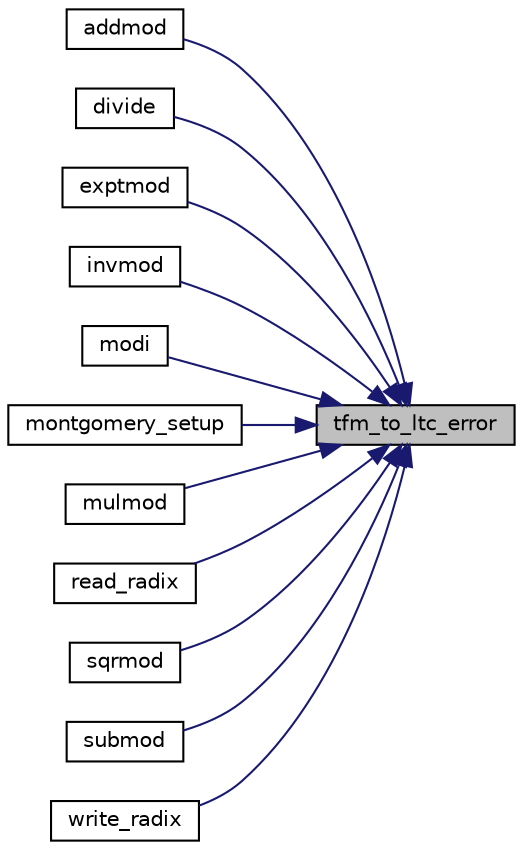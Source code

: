 digraph "tfm_to_ltc_error"
{
 // LATEX_PDF_SIZE
  edge [fontname="Helvetica",fontsize="10",labelfontname="Helvetica",labelfontsize="10"];
  node [fontname="Helvetica",fontsize="10",shape=record];
  rankdir="RL";
  Node105 [label="tfm_to_ltc_error",height=0.2,width=0.4,color="black", fillcolor="grey75", style="filled", fontcolor="black",tooltip="Convert a tfm error to a LTC error (Possibly the most powerful function ever! Oh wait...."];
  Node105 -> Node106 [dir="back",color="midnightblue",fontsize="10",style="solid",fontname="Helvetica"];
  Node106 [label="addmod",height=0.2,width=0.4,color="black", fillcolor="white", style="filled",URL="$tfm__desc_8c.html#a1197b0ad15639bfc3fc66314c2ce8527",tooltip=" "];
  Node105 -> Node107 [dir="back",color="midnightblue",fontsize="10",style="solid",fontname="Helvetica"];
  Node107 [label="divide",height=0.2,width=0.4,color="black", fillcolor="white", style="filled",URL="$tfm__desc_8c.html#a36b34c5d69a5633af0743db9d4bba718",tooltip=" "];
  Node105 -> Node108 [dir="back",color="midnightblue",fontsize="10",style="solid",fontname="Helvetica"];
  Node108 [label="exptmod",height=0.2,width=0.4,color="black", fillcolor="white", style="filled",URL="$tfm__desc_8c.html#a251a26828a3c68dff4bbe01f54470275",tooltip=" "];
  Node105 -> Node109 [dir="back",color="midnightblue",fontsize="10",style="solid",fontname="Helvetica"];
  Node109 [label="invmod",height=0.2,width=0.4,color="black", fillcolor="white", style="filled",URL="$tfm__desc_8c.html#ac982ab06185a4919fdd77d7ab0fd8093",tooltip=" "];
  Node105 -> Node110 [dir="back",color="midnightblue",fontsize="10",style="solid",fontname="Helvetica"];
  Node110 [label="modi",height=0.2,width=0.4,color="black", fillcolor="white", style="filled",URL="$tfm__desc_8c.html#a825311b5e56f780acb119b19a3cbdca0",tooltip=" "];
  Node105 -> Node111 [dir="back",color="midnightblue",fontsize="10",style="solid",fontname="Helvetica"];
  Node111 [label="montgomery_setup",height=0.2,width=0.4,color="black", fillcolor="white", style="filled",URL="$tfm__desc_8c.html#a771ef8a9d5b1b2633613bfad28b282c2",tooltip=" "];
  Node105 -> Node112 [dir="back",color="midnightblue",fontsize="10",style="solid",fontname="Helvetica"];
  Node112 [label="mulmod",height=0.2,width=0.4,color="black", fillcolor="white", style="filled",URL="$tfm__desc_8c.html#a4c6702198a33b0c56f0a886d7c2206c5",tooltip=" "];
  Node105 -> Node113 [dir="back",color="midnightblue",fontsize="10",style="solid",fontname="Helvetica"];
  Node113 [label="read_radix",height=0.2,width=0.4,color="black", fillcolor="white", style="filled",URL="$tfm__desc_8c.html#af84d5b7caaf005f40f924afd8ada2380",tooltip=" "];
  Node105 -> Node114 [dir="back",color="midnightblue",fontsize="10",style="solid",fontname="Helvetica"];
  Node114 [label="sqrmod",height=0.2,width=0.4,color="black", fillcolor="white", style="filled",URL="$tfm__desc_8c.html#a2a2ed54ac95cb81e7a744b060eeb34af",tooltip=" "];
  Node105 -> Node115 [dir="back",color="midnightblue",fontsize="10",style="solid",fontname="Helvetica"];
  Node115 [label="submod",height=0.2,width=0.4,color="black", fillcolor="white", style="filled",URL="$tfm__desc_8c.html#ac6a3bdd2a041584938590017969f9f76",tooltip=" "];
  Node105 -> Node116 [dir="back",color="midnightblue",fontsize="10",style="solid",fontname="Helvetica"];
  Node116 [label="write_radix",height=0.2,width=0.4,color="black", fillcolor="white", style="filled",URL="$tfm__desc_8c.html#aa40161a29cddd18172c7a64a18b6dc2c",tooltip=" "];
}
